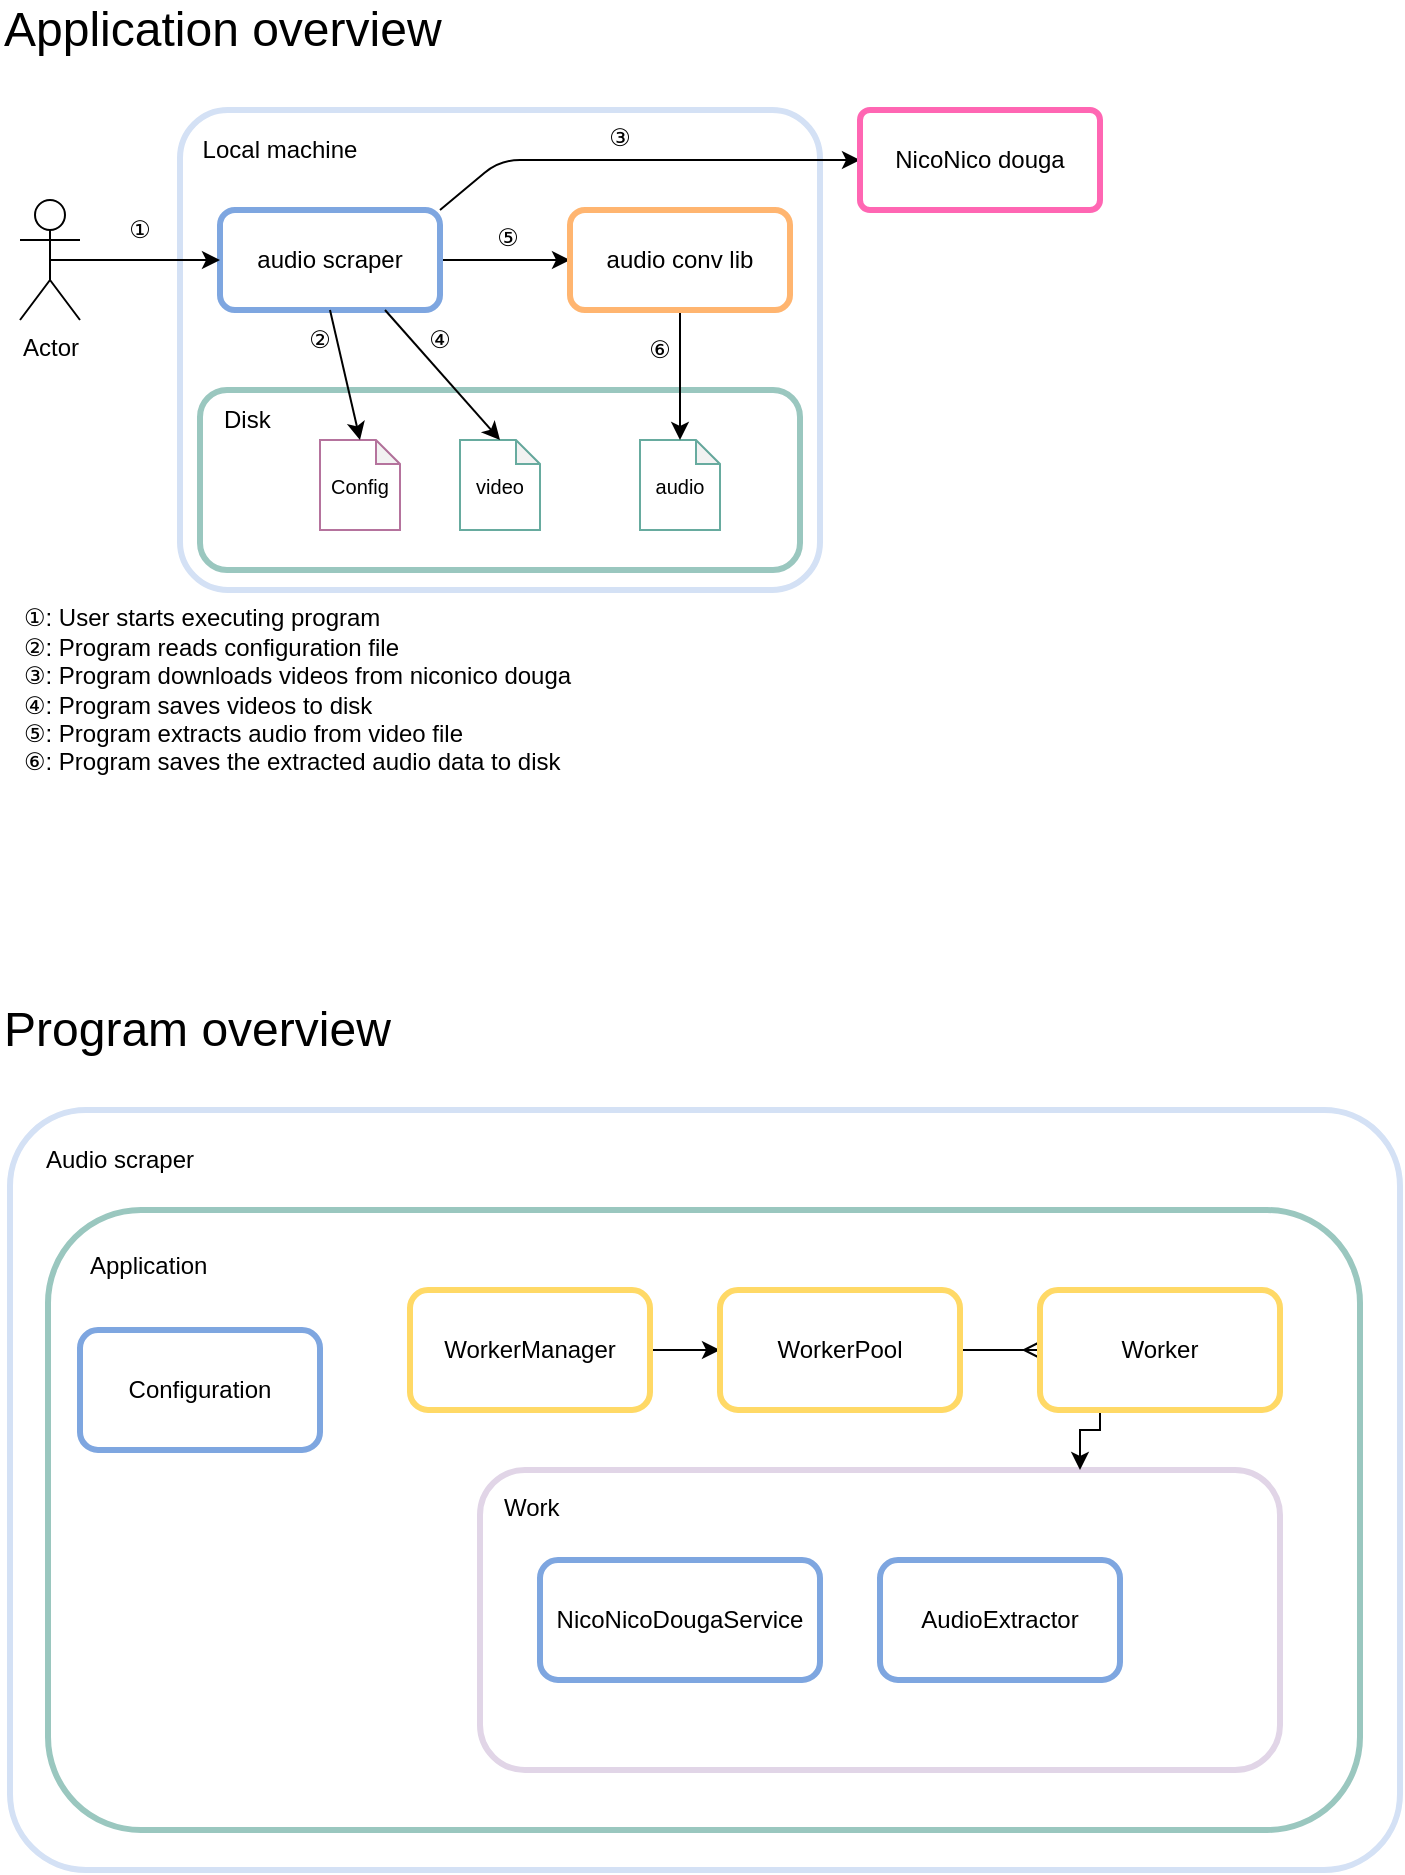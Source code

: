 <mxfile version="15.6.3" type="device"><diagram id="R2lEEEUBdFMjLlhIrx00" name="Page-1"><mxGraphModel dx="1186" dy="739" grid="1" gridSize="10" guides="1" tooltips="1" connect="1" arrows="1" fold="1" page="1" pageScale="1" pageWidth="850" pageHeight="1100" math="0" shadow="0" extFonts="Permanent Marker^https://fonts.googleapis.com/css?family=Permanent+Marker"><root><mxCell id="0"/><mxCell id="1" parent="0"/><mxCell id="x89lHi3yCZCwqDI0kNVP-3" value="Actor" style="shape=umlActor;verticalLabelPosition=bottom;verticalAlign=top;html=1;outlineConnect=0;" parent="1" vertex="1"><mxGeometry x="50" y="185" width="30" height="60" as="geometry"/></mxCell><mxCell id="x89lHi3yCZCwqDI0kNVP-2" value="" style="rounded=1;arcSize=10;whiteSpace=wrap;html=1;align=center;strokeWidth=3;strokeColor=#D4E1F5;" parent="1" vertex="1"><mxGeometry x="130" y="140" width="320" height="240" as="geometry"/></mxCell><mxCell id="x89lHi3yCZCwqDI0kNVP-9" value="Local machine" style="text;html=1;strokeColor=none;fillColor=none;align=center;verticalAlign=middle;whiteSpace=wrap;rounded=0;" parent="1" vertex="1"><mxGeometry x="140" y="150" width="80" height="20" as="geometry"/></mxCell><mxCell id="x89lHi3yCZCwqDI0kNVP-10" value="" style="rounded=1;whiteSpace=wrap;html=1;strokeWidth=3;strokeColor=#9AC7BF;" parent="1" vertex="1"><mxGeometry x="140" y="280" width="300" height="90" as="geometry"/></mxCell><mxCell id="x89lHi3yCZCwqDI0kNVP-11" value="Disk" style="text;html=1;strokeColor=none;fillColor=none;align=left;verticalAlign=middle;whiteSpace=wrap;rounded=0;" parent="1" vertex="1"><mxGeometry x="150" y="285" width="50" height="20" as="geometry"/></mxCell><mxCell id="x89lHi3yCZCwqDI0kNVP-33" style="edgeStyle=orthogonalEdgeStyle;rounded=0;orthogonalLoop=1;jettySize=auto;html=1;exitX=1;exitY=0.5;exitDx=0;exitDy=0;entryX=0;entryY=0.5;entryDx=0;entryDy=0;" parent="1" source="x89lHi3yCZCwqDI0kNVP-12" target="x89lHi3yCZCwqDI0kNVP-32" edge="1"><mxGeometry relative="1" as="geometry"/></mxCell><mxCell id="x89lHi3yCZCwqDI0kNVP-12" value="audio scraper" style="rounded=1;whiteSpace=wrap;html=1;strokeWidth=3;strokeColor=#7EA6E0;" parent="1" vertex="1"><mxGeometry x="150" y="190" width="110" height="50" as="geometry"/></mxCell><mxCell id="x89lHi3yCZCwqDI0kNVP-21" value="&lt;font style=&quot;font-size: 10px&quot;&gt;Config&lt;/font&gt;" style="shape=note;whiteSpace=wrap;html=1;backgroundOutline=1;darkOpacity=0.05;strokeWidth=1;fillColor=none;gradientColor=none;size=12;strokeColor=#B5739D;" parent="1" vertex="1"><mxGeometry x="200" y="305" width="40" height="45" as="geometry"/></mxCell><mxCell id="x89lHi3yCZCwqDI0kNVP-23" value="" style="endArrow=classic;html=1;exitX=0.5;exitY=0.5;exitDx=0;exitDy=0;exitPerimeter=0;entryX=0;entryY=0.5;entryDx=0;entryDy=0;" parent="1" source="x89lHi3yCZCwqDI0kNVP-3" target="x89lHi3yCZCwqDI0kNVP-12" edge="1"><mxGeometry width="50" height="50" relative="1" as="geometry"><mxPoint x="360" y="360" as="sourcePoint"/><mxPoint x="410" y="310" as="targetPoint"/></mxGeometry></mxCell><mxCell id="x89lHi3yCZCwqDI0kNVP-26" value="" style="endArrow=classic;html=1;entryX=0.5;entryY=0;entryDx=0;entryDy=0;entryPerimeter=0;exitX=0.5;exitY=1;exitDx=0;exitDy=0;" parent="1" source="x89lHi3yCZCwqDI0kNVP-12" target="x89lHi3yCZCwqDI0kNVP-21" edge="1"><mxGeometry width="50" height="50" relative="1" as="geometry"><mxPoint x="390" y="380" as="sourcePoint"/><mxPoint x="440" y="330" as="targetPoint"/></mxGeometry></mxCell><mxCell id="x89lHi3yCZCwqDI0kNVP-27" value="" style="endArrow=classic;html=1;entryX=0;entryY=0.5;entryDx=0;entryDy=0;exitX=1;exitY=0;exitDx=0;exitDy=0;" parent="1" source="x89lHi3yCZCwqDI0kNVP-12" target="x89lHi3yCZCwqDI0kNVP-5" edge="1"><mxGeometry width="50" height="50" relative="1" as="geometry"><mxPoint x="390" y="380" as="sourcePoint"/><mxPoint x="440" y="330" as="targetPoint"/><Array as="points"><mxPoint x="290" y="165"/></Array></mxGeometry></mxCell><mxCell id="x89lHi3yCZCwqDI0kNVP-5" value="NicoNico douga" style="rounded=1;arcSize=10;whiteSpace=wrap;html=1;align=center;strokeWidth=3;strokeColor=#FF66B3;" parent="1" vertex="1"><mxGeometry x="470" y="140" width="120" height="50" as="geometry"/></mxCell><mxCell id="x89lHi3yCZCwqDI0kNVP-29" value="&lt;font style=&quot;font-size: 10px&quot;&gt;video&lt;/font&gt;" style="shape=note;whiteSpace=wrap;html=1;backgroundOutline=1;darkOpacity=0.05;strokeWidth=1;fillColor=none;gradientColor=none;size=12;strokeColor=#67AB9F;" parent="1" vertex="1"><mxGeometry x="270" y="305" width="40" height="45" as="geometry"/></mxCell><mxCell id="x89lHi3yCZCwqDI0kNVP-30" value="" style="endArrow=classic;html=1;exitX=0.75;exitY=1;exitDx=0;exitDy=0;entryX=0.5;entryY=0;entryDx=0;entryDy=0;entryPerimeter=0;" parent="1" source="x89lHi3yCZCwqDI0kNVP-12" target="x89lHi3yCZCwqDI0kNVP-29" edge="1"><mxGeometry width="50" height="50" relative="1" as="geometry"><mxPoint x="400" y="350" as="sourcePoint"/><mxPoint x="450" y="300" as="targetPoint"/></mxGeometry></mxCell><mxCell id="x89lHi3yCZCwqDI0kNVP-31" value="&lt;font style=&quot;font-size: 10px&quot;&gt;audio&lt;/font&gt;" style="shape=note;whiteSpace=wrap;html=1;backgroundOutline=1;darkOpacity=0.05;strokeWidth=1;fillColor=none;gradientColor=none;size=12;strokeColor=#67AB9F;" parent="1" vertex="1"><mxGeometry x="360" y="305" width="40" height="45" as="geometry"/></mxCell><mxCell id="x89lHi3yCZCwqDI0kNVP-34" style="edgeStyle=orthogonalEdgeStyle;rounded=0;orthogonalLoop=1;jettySize=auto;html=1;exitX=0.5;exitY=1;exitDx=0;exitDy=0;entryX=0.5;entryY=0;entryDx=0;entryDy=0;entryPerimeter=0;" parent="1" source="x89lHi3yCZCwqDI0kNVP-32" target="x89lHi3yCZCwqDI0kNVP-31" edge="1"><mxGeometry relative="1" as="geometry"/></mxCell><mxCell id="x89lHi3yCZCwqDI0kNVP-32" value="audio conv lib" style="rounded=1;whiteSpace=wrap;html=1;strokeWidth=3;strokeColor=#FFB570;" parent="1" vertex="1"><mxGeometry x="325" y="190" width="110" height="50" as="geometry"/></mxCell><mxCell id="x89lHi3yCZCwqDI0kNVP-35" value="①" style="text;html=1;strokeColor=none;fillColor=none;align=center;verticalAlign=middle;whiteSpace=wrap;rounded=0;" parent="1" vertex="1"><mxGeometry x="100" y="190" width="20" height="20" as="geometry"/></mxCell><mxCell id="x89lHi3yCZCwqDI0kNVP-36" value="②" style="text;html=1;strokeColor=none;fillColor=none;align=center;verticalAlign=middle;whiteSpace=wrap;rounded=0;" parent="1" vertex="1"><mxGeometry x="190" y="245" width="20" height="20" as="geometry"/></mxCell><mxCell id="x89lHi3yCZCwqDI0kNVP-37" value="③" style="text;html=1;strokeColor=none;fillColor=none;align=center;verticalAlign=middle;whiteSpace=wrap;rounded=0;" parent="1" vertex="1"><mxGeometry x="340" y="144" width="20" height="20" as="geometry"/></mxCell><mxCell id="x89lHi3yCZCwqDI0kNVP-38" value="④" style="text;html=1;strokeColor=none;fillColor=none;align=center;verticalAlign=middle;whiteSpace=wrap;rounded=0;" parent="1" vertex="1"><mxGeometry x="250" y="245" width="20" height="20" as="geometry"/></mxCell><mxCell id="x89lHi3yCZCwqDI0kNVP-39" value="⑤" style="text;html=1;strokeColor=none;fillColor=none;align=center;verticalAlign=middle;whiteSpace=wrap;rounded=0;" parent="1" vertex="1"><mxGeometry x="284" y="194" width="20" height="20" as="geometry"/></mxCell><mxCell id="x89lHi3yCZCwqDI0kNVP-40" value="⑥" style="text;html=1;strokeColor=none;fillColor=none;align=center;verticalAlign=middle;whiteSpace=wrap;rounded=0;" parent="1" vertex="1"><mxGeometry x="360" y="250" width="20" height="20" as="geometry"/></mxCell><mxCell id="x89lHi3yCZCwqDI0kNVP-41" value="Application overview" style="text;html=1;strokeColor=none;fillColor=none;align=left;verticalAlign=middle;whiteSpace=wrap;rounded=0;fontSize=24;" parent="1" vertex="1"><mxGeometry x="40" y="90" width="230" height="20" as="geometry"/></mxCell><mxCell id="x89lHi3yCZCwqDI0kNVP-43" value="①: User starts executing program&lt;br&gt;②: Program reads configuration file&lt;br&gt;③: Program downloads videos from niconico douga&lt;br&gt;④: Program saves videos to disk&lt;br&gt;⑤: Program extracts audio from video file&lt;br&gt;⑥: Program saves the extracted audio data to disk" style="text;html=1;strokeColor=none;fillColor=none;align=left;verticalAlign=middle;whiteSpace=wrap;rounded=0;fontSize=12;" parent="1" vertex="1"><mxGeometry x="50" y="390" width="370" height="80" as="geometry"/></mxCell><mxCell id="hpQlUhlg8BPZ54sxjIZC-1" value="Program overview" style="text;html=1;strokeColor=none;fillColor=none;align=left;verticalAlign=middle;whiteSpace=wrap;rounded=0;fontSize=24;" vertex="1" parent="1"><mxGeometry x="40" y="590" width="230" height="20" as="geometry"/></mxCell><mxCell id="hpQlUhlg8BPZ54sxjIZC-2" value="" style="rounded=1;arcSize=10;whiteSpace=wrap;html=1;align=center;strokeWidth=3;strokeColor=#D4E1F5;" vertex="1" parent="1"><mxGeometry x="45" y="640" width="695" height="380" as="geometry"/></mxCell><mxCell id="hpQlUhlg8BPZ54sxjIZC-3" value="Audio scraper" style="text;html=1;strokeColor=none;fillColor=none;align=center;verticalAlign=middle;whiteSpace=wrap;rounded=0;" vertex="1" parent="1"><mxGeometry x="60" y="650" width="80" height="30" as="geometry"/></mxCell><mxCell id="hpQlUhlg8BPZ54sxjIZC-4" value="" style="rounded=1;whiteSpace=wrap;html=1;strokeWidth=3;strokeColor=#9AC7BF;" vertex="1" parent="1"><mxGeometry x="64" y="690" width="656" height="310" as="geometry"/></mxCell><mxCell id="hpQlUhlg8BPZ54sxjIZC-7" value="Application" style="text;html=1;strokeColor=none;fillColor=none;align=left;verticalAlign=middle;whiteSpace=wrap;rounded=0;" vertex="1" parent="1"><mxGeometry x="83" y="703" width="90" height="30" as="geometry"/></mxCell><mxCell id="hpQlUhlg8BPZ54sxjIZC-9" value="Configuration" style="rounded=1;whiteSpace=wrap;html=1;strokeColor=#7EA6E0;strokeWidth=3;align=center;" vertex="1" parent="1"><mxGeometry x="80" y="750" width="120" height="60" as="geometry"/></mxCell><mxCell id="hpQlUhlg8BPZ54sxjIZC-16" style="edgeStyle=orthogonalEdgeStyle;rounded=0;orthogonalLoop=1;jettySize=auto;html=1;exitX=1;exitY=0.5;exitDx=0;exitDy=0;" edge="1" parent="1" source="hpQlUhlg8BPZ54sxjIZC-11" target="hpQlUhlg8BPZ54sxjIZC-13"><mxGeometry relative="1" as="geometry"><Array as="points"><mxPoint x="385" y="760"/><mxPoint x="385" y="760"/></Array></mxGeometry></mxCell><mxCell id="hpQlUhlg8BPZ54sxjIZC-11" value="WorkerManager" style="rounded=1;whiteSpace=wrap;html=1;strokeColor=#FFD966;strokeWidth=3;align=center;" vertex="1" parent="1"><mxGeometry x="245" y="730" width="120" height="60" as="geometry"/></mxCell><mxCell id="hpQlUhlg8BPZ54sxjIZC-30" style="edgeStyle=orthogonalEdgeStyle;rounded=0;orthogonalLoop=1;jettySize=auto;html=1;exitX=1;exitY=0.5;exitDx=0;exitDy=0;entryX=0;entryY=0.5;entryDx=0;entryDy=0;endArrow=ERmany;endFill=0;" edge="1" parent="1" source="hpQlUhlg8BPZ54sxjIZC-13" target="hpQlUhlg8BPZ54sxjIZC-29"><mxGeometry relative="1" as="geometry"/></mxCell><mxCell id="hpQlUhlg8BPZ54sxjIZC-13" value="WorkerPool" style="rounded=1;whiteSpace=wrap;html=1;strokeColor=#FFD966;strokeWidth=3;align=center;" vertex="1" parent="1"><mxGeometry x="400" y="730" width="120" height="60" as="geometry"/></mxCell><mxCell id="hpQlUhlg8BPZ54sxjIZC-26" value="" style="rounded=1;whiteSpace=wrap;html=1;strokeColor=#E1D5E7;strokeWidth=3;align=center;" vertex="1" parent="1"><mxGeometry x="280" y="820" width="400" height="150" as="geometry"/></mxCell><mxCell id="hpQlUhlg8BPZ54sxjIZC-15" value="AudioExtractor" style="rounded=1;whiteSpace=wrap;html=1;strokeColor=#7EA6E0;strokeWidth=3;align=center;" vertex="1" parent="1"><mxGeometry x="480" y="865" width="120" height="60" as="geometry"/></mxCell><mxCell id="hpQlUhlg8BPZ54sxjIZC-31" style="edgeStyle=orthogonalEdgeStyle;rounded=0;orthogonalLoop=1;jettySize=auto;html=1;exitX=0.25;exitY=1;exitDx=0;exitDy=0;entryX=0.75;entryY=0;entryDx=0;entryDy=0;endArrow=classic;endFill=1;" edge="1" parent="1" source="hpQlUhlg8BPZ54sxjIZC-29" target="hpQlUhlg8BPZ54sxjIZC-26"><mxGeometry relative="1" as="geometry"><Array as="points"><mxPoint x="590" y="800"/><mxPoint x="580" y="800"/></Array></mxGeometry></mxCell><mxCell id="hpQlUhlg8BPZ54sxjIZC-29" value="Worker" style="rounded=1;whiteSpace=wrap;html=1;strokeColor=#FFD966;strokeWidth=3;align=center;" vertex="1" parent="1"><mxGeometry x="560" y="730" width="120" height="60" as="geometry"/></mxCell><mxCell id="hpQlUhlg8BPZ54sxjIZC-32" value="Work" style="text;html=1;strokeColor=none;fillColor=none;align=left;verticalAlign=middle;whiteSpace=wrap;rounded=0;" vertex="1" parent="1"><mxGeometry x="290" y="824" width="90" height="30" as="geometry"/></mxCell><mxCell id="hpQlUhlg8BPZ54sxjIZC-10" value="NicoNicoDougaService" style="rounded=1;whiteSpace=wrap;html=1;strokeColor=#7EA6E0;strokeWidth=3;align=center;" vertex="1" parent="1"><mxGeometry x="310" y="865" width="140" height="60" as="geometry"/></mxCell></root></mxGraphModel></diagram></mxfile>